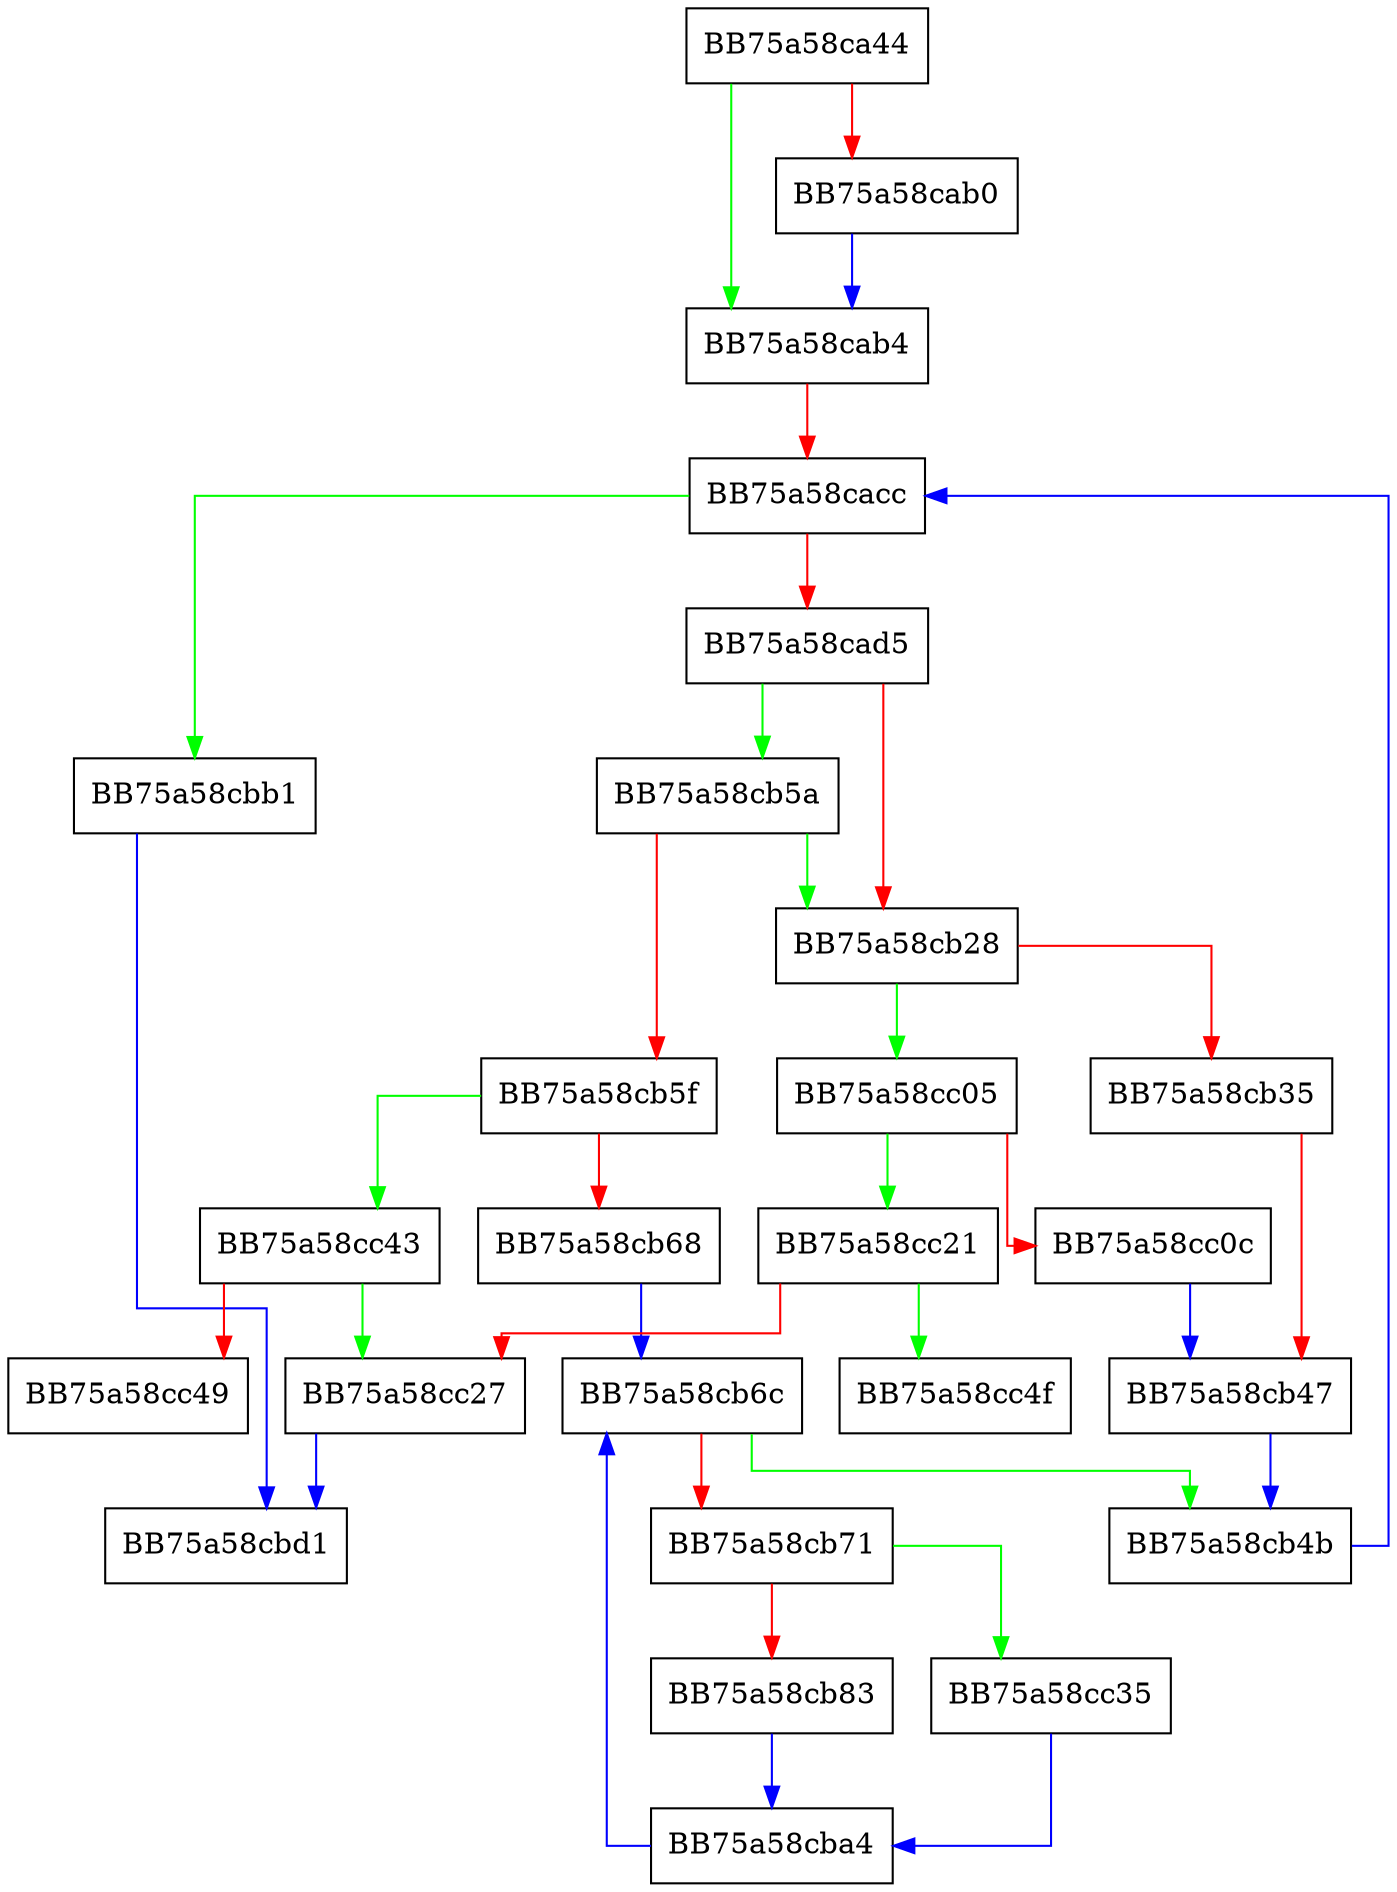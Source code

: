 digraph from_bytes {
  node [shape="box"];
  graph [splines=ortho];
  BB75a58ca44 -> BB75a58cab4 [color="green"];
  BB75a58ca44 -> BB75a58cab0 [color="red"];
  BB75a58cab0 -> BB75a58cab4 [color="blue"];
  BB75a58cab4 -> BB75a58cacc [color="red"];
  BB75a58cacc -> BB75a58cbb1 [color="green"];
  BB75a58cacc -> BB75a58cad5 [color="red"];
  BB75a58cad5 -> BB75a58cb5a [color="green"];
  BB75a58cad5 -> BB75a58cb28 [color="red"];
  BB75a58cb28 -> BB75a58cc05 [color="green"];
  BB75a58cb28 -> BB75a58cb35 [color="red"];
  BB75a58cb35 -> BB75a58cb47 [color="red"];
  BB75a58cb47 -> BB75a58cb4b [color="blue"];
  BB75a58cb4b -> BB75a58cacc [color="blue"];
  BB75a58cb5a -> BB75a58cb28 [color="green"];
  BB75a58cb5a -> BB75a58cb5f [color="red"];
  BB75a58cb5f -> BB75a58cc43 [color="green"];
  BB75a58cb5f -> BB75a58cb68 [color="red"];
  BB75a58cb68 -> BB75a58cb6c [color="blue"];
  BB75a58cb6c -> BB75a58cb4b [color="green"];
  BB75a58cb6c -> BB75a58cb71 [color="red"];
  BB75a58cb71 -> BB75a58cc35 [color="green"];
  BB75a58cb71 -> BB75a58cb83 [color="red"];
  BB75a58cb83 -> BB75a58cba4 [color="blue"];
  BB75a58cba4 -> BB75a58cb6c [color="blue"];
  BB75a58cbb1 -> BB75a58cbd1 [color="blue"];
  BB75a58cc05 -> BB75a58cc21 [color="green"];
  BB75a58cc05 -> BB75a58cc0c [color="red"];
  BB75a58cc0c -> BB75a58cb47 [color="blue"];
  BB75a58cc21 -> BB75a58cc4f [color="green"];
  BB75a58cc21 -> BB75a58cc27 [color="red"];
  BB75a58cc27 -> BB75a58cbd1 [color="blue"];
  BB75a58cc35 -> BB75a58cba4 [color="blue"];
  BB75a58cc43 -> BB75a58cc27 [color="green"];
  BB75a58cc43 -> BB75a58cc49 [color="red"];
}
